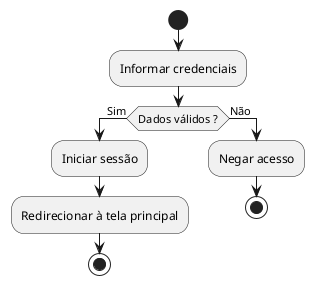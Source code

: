 @startuml
start
    :Informar credenciais;
    if (Dados válidos ?) then (Sim)
    :Iniciar sessão; 
    :Redirecionar à tela principal; 
    stop
    else (Não)
    :Negar acesso;
    stop
    endif
@enduml